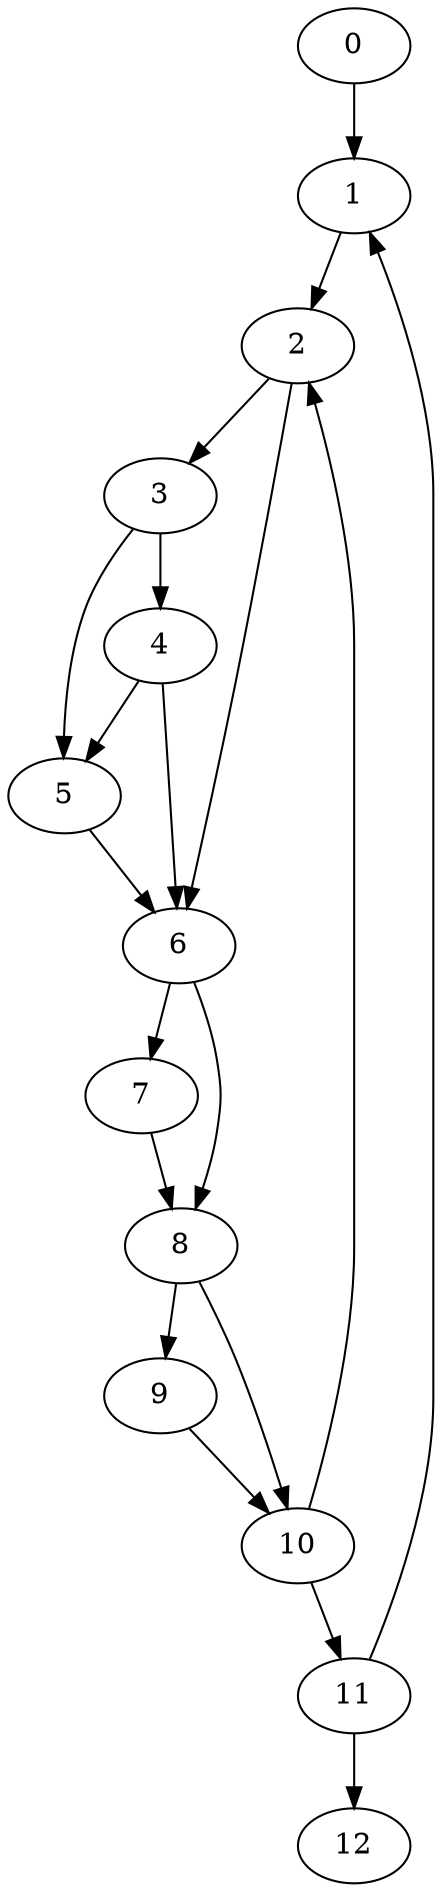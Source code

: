 digraph {
	0
	1
	2
	3
	4
	5
	6
	7
	8
	9
	10
	11
	12
	3 -> 4
	2 -> 6
	4 -> 6
	5 -> 6
	6 -> 7
	8 -> 9
	9 -> 10
	8 -> 10
	1 -> 2
	10 -> 2
	2 -> 3
	10 -> 11
	11 -> 12
	0 -> 1
	11 -> 1
	3 -> 5
	4 -> 5
	6 -> 8
	7 -> 8
}
